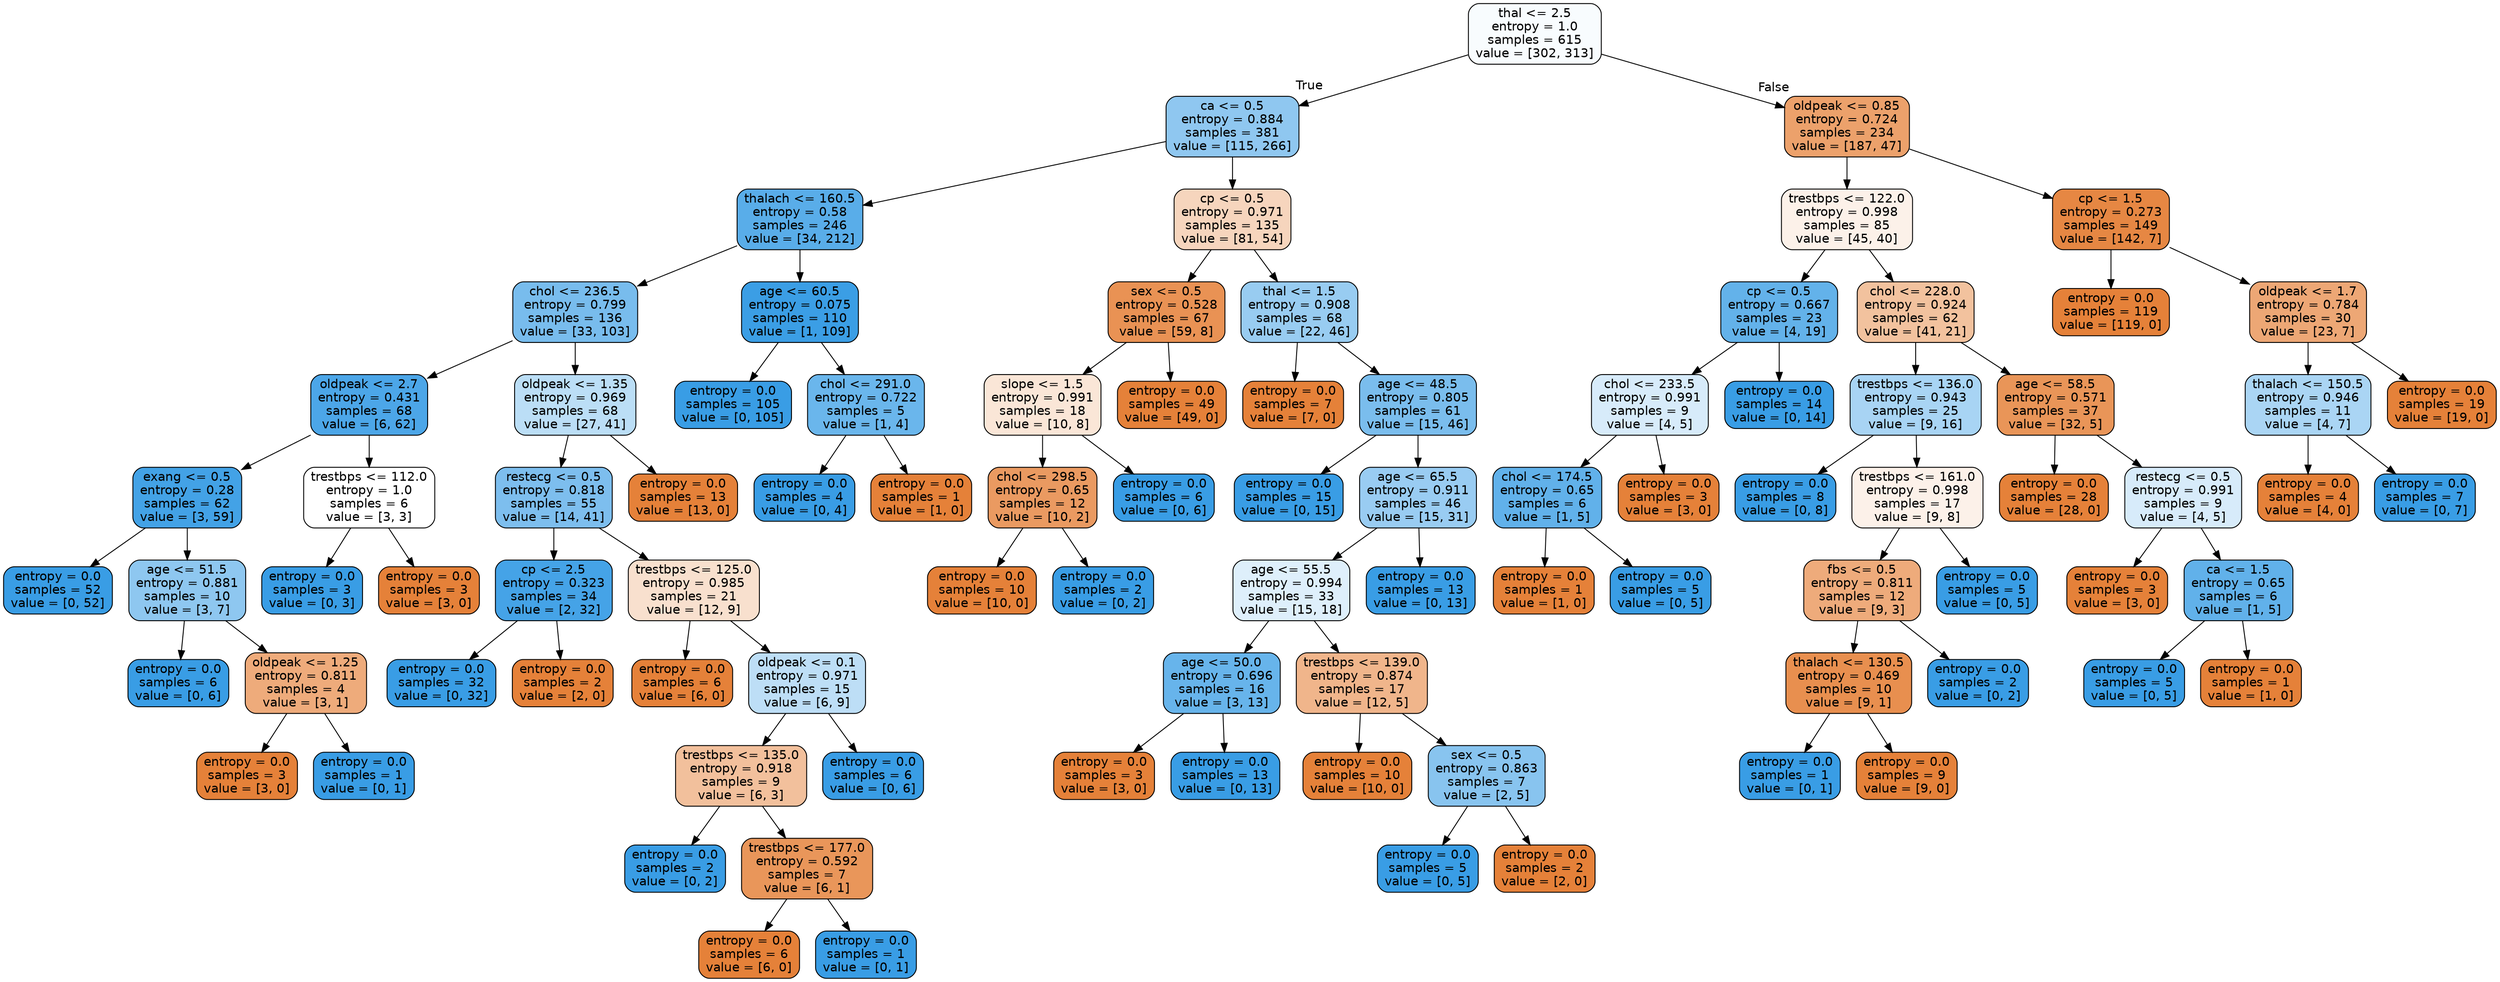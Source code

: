 digraph Tree {
node [shape=box, style="filled, rounded", color="black", fontname="helvetica"] ;
edge [fontname="helvetica"] ;
0 [label="thal <= 2.5\nentropy = 1.0\nsamples = 615\nvalue = [302, 313]", fillcolor="#f8fcfe"] ;
1 [label="ca <= 0.5\nentropy = 0.884\nsamples = 381\nvalue = [115, 266]", fillcolor="#8fc7f0"] ;
0 -> 1 [labeldistance=2.5, labelangle=45, headlabel="True"] ;
2 [label="thalach <= 160.5\nentropy = 0.58\nsamples = 246\nvalue = [34, 212]", fillcolor="#59ade9"] ;
1 -> 2 ;
3 [label="chol <= 236.5\nentropy = 0.799\nsamples = 136\nvalue = [33, 103]", fillcolor="#78bced"] ;
2 -> 3 ;
4 [label="oldpeak <= 2.7\nentropy = 0.431\nsamples = 68\nvalue = [6, 62]", fillcolor="#4ca6e8"] ;
3 -> 4 ;
5 [label="exang <= 0.5\nentropy = 0.28\nsamples = 62\nvalue = [3, 59]", fillcolor="#43a2e6"] ;
4 -> 5 ;
6 [label="entropy = 0.0\nsamples = 52\nvalue = [0, 52]", fillcolor="#399de5"] ;
5 -> 6 ;
7 [label="age <= 51.5\nentropy = 0.881\nsamples = 10\nvalue = [3, 7]", fillcolor="#8ec7f0"] ;
5 -> 7 ;
8 [label="entropy = 0.0\nsamples = 6\nvalue = [0, 6]", fillcolor="#399de5"] ;
7 -> 8 ;
9 [label="oldpeak <= 1.25\nentropy = 0.811\nsamples = 4\nvalue = [3, 1]", fillcolor="#eeab7b"] ;
7 -> 9 ;
10 [label="entropy = 0.0\nsamples = 3\nvalue = [3, 0]", fillcolor="#e58139"] ;
9 -> 10 ;
11 [label="entropy = 0.0\nsamples = 1\nvalue = [0, 1]", fillcolor="#399de5"] ;
9 -> 11 ;
12 [label="trestbps <= 112.0\nentropy = 1.0\nsamples = 6\nvalue = [3, 3]", fillcolor="#ffffff"] ;
4 -> 12 ;
13 [label="entropy = 0.0\nsamples = 3\nvalue = [0, 3]", fillcolor="#399de5"] ;
12 -> 13 ;
14 [label="entropy = 0.0\nsamples = 3\nvalue = [3, 0]", fillcolor="#e58139"] ;
12 -> 14 ;
15 [label="oldpeak <= 1.35\nentropy = 0.969\nsamples = 68\nvalue = [27, 41]", fillcolor="#bbdef6"] ;
3 -> 15 ;
16 [label="restecg <= 0.5\nentropy = 0.818\nsamples = 55\nvalue = [14, 41]", fillcolor="#7dbeee"] ;
15 -> 16 ;
17 [label="cp <= 2.5\nentropy = 0.323\nsamples = 34\nvalue = [2, 32]", fillcolor="#45a3e7"] ;
16 -> 17 ;
18 [label="entropy = 0.0\nsamples = 32\nvalue = [0, 32]", fillcolor="#399de5"] ;
17 -> 18 ;
19 [label="entropy = 0.0\nsamples = 2\nvalue = [2, 0]", fillcolor="#e58139"] ;
17 -> 19 ;
20 [label="trestbps <= 125.0\nentropy = 0.985\nsamples = 21\nvalue = [12, 9]", fillcolor="#f8e0ce"] ;
16 -> 20 ;
21 [label="entropy = 0.0\nsamples = 6\nvalue = [6, 0]", fillcolor="#e58139"] ;
20 -> 21 ;
22 [label="oldpeak <= 0.1\nentropy = 0.971\nsamples = 15\nvalue = [6, 9]", fillcolor="#bddef6"] ;
20 -> 22 ;
23 [label="trestbps <= 135.0\nentropy = 0.918\nsamples = 9\nvalue = [6, 3]", fillcolor="#f2c09c"] ;
22 -> 23 ;
24 [label="entropy = 0.0\nsamples = 2\nvalue = [0, 2]", fillcolor="#399de5"] ;
23 -> 24 ;
25 [label="trestbps <= 177.0\nentropy = 0.592\nsamples = 7\nvalue = [6, 1]", fillcolor="#e9965a"] ;
23 -> 25 ;
26 [label="entropy = 0.0\nsamples = 6\nvalue = [6, 0]", fillcolor="#e58139"] ;
25 -> 26 ;
27 [label="entropy = 0.0\nsamples = 1\nvalue = [0, 1]", fillcolor="#399de5"] ;
25 -> 27 ;
28 [label="entropy = 0.0\nsamples = 6\nvalue = [0, 6]", fillcolor="#399de5"] ;
22 -> 28 ;
29 [label="entropy = 0.0\nsamples = 13\nvalue = [13, 0]", fillcolor="#e58139"] ;
15 -> 29 ;
30 [label="age <= 60.5\nentropy = 0.075\nsamples = 110\nvalue = [1, 109]", fillcolor="#3b9ee5"] ;
2 -> 30 ;
31 [label="entropy = 0.0\nsamples = 105\nvalue = [0, 105]", fillcolor="#399de5"] ;
30 -> 31 ;
32 [label="chol <= 291.0\nentropy = 0.722\nsamples = 5\nvalue = [1, 4]", fillcolor="#6ab6ec"] ;
30 -> 32 ;
33 [label="entropy = 0.0\nsamples = 4\nvalue = [0, 4]", fillcolor="#399de5"] ;
32 -> 33 ;
34 [label="entropy = 0.0\nsamples = 1\nvalue = [1, 0]", fillcolor="#e58139"] ;
32 -> 34 ;
35 [label="cp <= 0.5\nentropy = 0.971\nsamples = 135\nvalue = [81, 54]", fillcolor="#f6d5bd"] ;
1 -> 35 ;
36 [label="sex <= 0.5\nentropy = 0.528\nsamples = 67\nvalue = [59, 8]", fillcolor="#e99254"] ;
35 -> 36 ;
37 [label="slope <= 1.5\nentropy = 0.991\nsamples = 18\nvalue = [10, 8]", fillcolor="#fae6d7"] ;
36 -> 37 ;
38 [label="chol <= 298.5\nentropy = 0.65\nsamples = 12\nvalue = [10, 2]", fillcolor="#ea9a61"] ;
37 -> 38 ;
39 [label="entropy = 0.0\nsamples = 10\nvalue = [10, 0]", fillcolor="#e58139"] ;
38 -> 39 ;
40 [label="entropy = 0.0\nsamples = 2\nvalue = [0, 2]", fillcolor="#399de5"] ;
38 -> 40 ;
41 [label="entropy = 0.0\nsamples = 6\nvalue = [0, 6]", fillcolor="#399de5"] ;
37 -> 41 ;
42 [label="entropy = 0.0\nsamples = 49\nvalue = [49, 0]", fillcolor="#e58139"] ;
36 -> 42 ;
43 [label="thal <= 1.5\nentropy = 0.908\nsamples = 68\nvalue = [22, 46]", fillcolor="#98ccf1"] ;
35 -> 43 ;
44 [label="entropy = 0.0\nsamples = 7\nvalue = [7, 0]", fillcolor="#e58139"] ;
43 -> 44 ;
45 [label="age <= 48.5\nentropy = 0.805\nsamples = 61\nvalue = [15, 46]", fillcolor="#7abded"] ;
43 -> 45 ;
46 [label="entropy = 0.0\nsamples = 15\nvalue = [0, 15]", fillcolor="#399de5"] ;
45 -> 46 ;
47 [label="age <= 65.5\nentropy = 0.911\nsamples = 46\nvalue = [15, 31]", fillcolor="#99ccf2"] ;
45 -> 47 ;
48 [label="age <= 55.5\nentropy = 0.994\nsamples = 33\nvalue = [15, 18]", fillcolor="#deeffb"] ;
47 -> 48 ;
49 [label="age <= 50.0\nentropy = 0.696\nsamples = 16\nvalue = [3, 13]", fillcolor="#67b4eb"] ;
48 -> 49 ;
50 [label="entropy = 0.0\nsamples = 3\nvalue = [3, 0]", fillcolor="#e58139"] ;
49 -> 50 ;
51 [label="entropy = 0.0\nsamples = 13\nvalue = [0, 13]", fillcolor="#399de5"] ;
49 -> 51 ;
52 [label="trestbps <= 139.0\nentropy = 0.874\nsamples = 17\nvalue = [12, 5]", fillcolor="#f0b58b"] ;
48 -> 52 ;
53 [label="entropy = 0.0\nsamples = 10\nvalue = [10, 0]", fillcolor="#e58139"] ;
52 -> 53 ;
54 [label="sex <= 0.5\nentropy = 0.863\nsamples = 7\nvalue = [2, 5]", fillcolor="#88c4ef"] ;
52 -> 54 ;
55 [label="entropy = 0.0\nsamples = 5\nvalue = [0, 5]", fillcolor="#399de5"] ;
54 -> 55 ;
56 [label="entropy = 0.0\nsamples = 2\nvalue = [2, 0]", fillcolor="#e58139"] ;
54 -> 56 ;
57 [label="entropy = 0.0\nsamples = 13\nvalue = [0, 13]", fillcolor="#399de5"] ;
47 -> 57 ;
58 [label="oldpeak <= 0.85\nentropy = 0.724\nsamples = 234\nvalue = [187, 47]", fillcolor="#eca16b"] ;
0 -> 58 [labeldistance=2.5, labelangle=-45, headlabel="False"] ;
59 [label="trestbps <= 122.0\nentropy = 0.998\nsamples = 85\nvalue = [45, 40]", fillcolor="#fcf1e9"] ;
58 -> 59 ;
60 [label="cp <= 0.5\nentropy = 0.667\nsamples = 23\nvalue = [4, 19]", fillcolor="#63b2ea"] ;
59 -> 60 ;
61 [label="chol <= 233.5\nentropy = 0.991\nsamples = 9\nvalue = [4, 5]", fillcolor="#d7ebfa"] ;
60 -> 61 ;
62 [label="chol <= 174.5\nentropy = 0.65\nsamples = 6\nvalue = [1, 5]", fillcolor="#61b1ea"] ;
61 -> 62 ;
63 [label="entropy = 0.0\nsamples = 1\nvalue = [1, 0]", fillcolor="#e58139"] ;
62 -> 63 ;
64 [label="entropy = 0.0\nsamples = 5\nvalue = [0, 5]", fillcolor="#399de5"] ;
62 -> 64 ;
65 [label="entropy = 0.0\nsamples = 3\nvalue = [3, 0]", fillcolor="#e58139"] ;
61 -> 65 ;
66 [label="entropy = 0.0\nsamples = 14\nvalue = [0, 14]", fillcolor="#399de5"] ;
60 -> 66 ;
67 [label="chol <= 228.0\nentropy = 0.924\nsamples = 62\nvalue = [41, 21]", fillcolor="#f2c29e"] ;
59 -> 67 ;
68 [label="trestbps <= 136.0\nentropy = 0.943\nsamples = 25\nvalue = [9, 16]", fillcolor="#a8d4f4"] ;
67 -> 68 ;
69 [label="entropy = 0.0\nsamples = 8\nvalue = [0, 8]", fillcolor="#399de5"] ;
68 -> 69 ;
70 [label="trestbps <= 161.0\nentropy = 0.998\nsamples = 17\nvalue = [9, 8]", fillcolor="#fcf1e9"] ;
68 -> 70 ;
71 [label="fbs <= 0.5\nentropy = 0.811\nsamples = 12\nvalue = [9, 3]", fillcolor="#eeab7b"] ;
70 -> 71 ;
72 [label="thalach <= 130.5\nentropy = 0.469\nsamples = 10\nvalue = [9, 1]", fillcolor="#e88f4f"] ;
71 -> 72 ;
73 [label="entropy = 0.0\nsamples = 1\nvalue = [0, 1]", fillcolor="#399de5"] ;
72 -> 73 ;
74 [label="entropy = 0.0\nsamples = 9\nvalue = [9, 0]", fillcolor="#e58139"] ;
72 -> 74 ;
75 [label="entropy = 0.0\nsamples = 2\nvalue = [0, 2]", fillcolor="#399de5"] ;
71 -> 75 ;
76 [label="entropy = 0.0\nsamples = 5\nvalue = [0, 5]", fillcolor="#399de5"] ;
70 -> 76 ;
77 [label="age <= 58.5\nentropy = 0.571\nsamples = 37\nvalue = [32, 5]", fillcolor="#e99558"] ;
67 -> 77 ;
78 [label="entropy = 0.0\nsamples = 28\nvalue = [28, 0]", fillcolor="#e58139"] ;
77 -> 78 ;
79 [label="restecg <= 0.5\nentropy = 0.991\nsamples = 9\nvalue = [4, 5]", fillcolor="#d7ebfa"] ;
77 -> 79 ;
80 [label="entropy = 0.0\nsamples = 3\nvalue = [3, 0]", fillcolor="#e58139"] ;
79 -> 80 ;
81 [label="ca <= 1.5\nentropy = 0.65\nsamples = 6\nvalue = [1, 5]", fillcolor="#61b1ea"] ;
79 -> 81 ;
82 [label="entropy = 0.0\nsamples = 5\nvalue = [0, 5]", fillcolor="#399de5"] ;
81 -> 82 ;
83 [label="entropy = 0.0\nsamples = 1\nvalue = [1, 0]", fillcolor="#e58139"] ;
81 -> 83 ;
84 [label="cp <= 1.5\nentropy = 0.273\nsamples = 149\nvalue = [142, 7]", fillcolor="#e68743"] ;
58 -> 84 ;
85 [label="entropy = 0.0\nsamples = 119\nvalue = [119, 0]", fillcolor="#e58139"] ;
84 -> 85 ;
86 [label="oldpeak <= 1.7\nentropy = 0.784\nsamples = 30\nvalue = [23, 7]", fillcolor="#eda775"] ;
84 -> 86 ;
87 [label="thalach <= 150.5\nentropy = 0.946\nsamples = 11\nvalue = [4, 7]", fillcolor="#aad5f4"] ;
86 -> 87 ;
88 [label="entropy = 0.0\nsamples = 4\nvalue = [4, 0]", fillcolor="#e58139"] ;
87 -> 88 ;
89 [label="entropy = 0.0\nsamples = 7\nvalue = [0, 7]", fillcolor="#399de5"] ;
87 -> 89 ;
90 [label="entropy = 0.0\nsamples = 19\nvalue = [19, 0]", fillcolor="#e58139"] ;
86 -> 90 ;
}